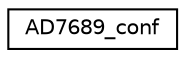 digraph "Graphical Class Hierarchy"
{
  edge [fontname="Helvetica",fontsize="10",labelfontname="Helvetica",labelfontsize="10"];
  node [fontname="Helvetica",fontsize="10",shape=record];
  rankdir="LR";
  Node1 [label="AD7689_conf",height=0.2,width=0.4,color="black", fillcolor="white", style="filled",URL="$struct_a_d7689__conf.html"];
}

